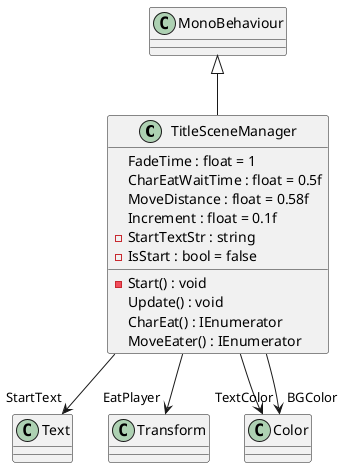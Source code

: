 @startuml
class TitleSceneManager {
    FadeTime : float = 1
    CharEatWaitTime : float = 0.5f
    MoveDistance : float = 0.58f
    Increment : float = 0.1f
    - StartTextStr : string
    - IsStart : bool = false
    - Start() : void
    Update() : void
    CharEat() : IEnumerator
    MoveEater() : IEnumerator
}
MonoBehaviour <|-- TitleSceneManager
TitleSceneManager --> "StartText" Text
TitleSceneManager --> "EatPlayer" Transform
TitleSceneManager --> "TextColor" Color
TitleSceneManager --> "BGColor" Color
@enduml
